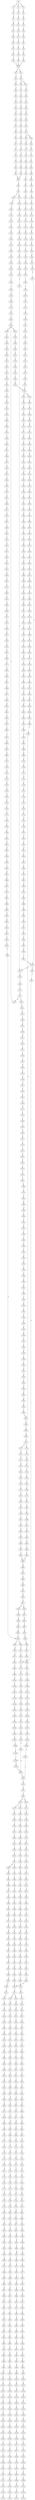 strict digraph  {
	S0 -> S1 [ label = A ];
	S0 -> S2 [ label = T ];
	S0 -> S3 [ label = C ];
	S1 -> S4 [ label = G ];
	S2 -> S5 [ label = G ];
	S3 -> S6 [ label = G ];
	S4 -> S7 [ label = A ];
	S5 -> S8 [ label = A ];
	S6 -> S9 [ label = A ];
	S7 -> S10 [ label = A ];
	S8 -> S11 [ label = A ];
	S9 -> S12 [ label = A ];
	S10 -> S13 [ label = C ];
	S11 -> S14 [ label = C ];
	S12 -> S15 [ label = C ];
	S13 -> S16 [ label = T ];
	S14 -> S17 [ label = T ];
	S15 -> S18 [ label = T ];
	S16 -> S19 [ label = T ];
	S17 -> S20 [ label = T ];
	S18 -> S21 [ label = T ];
	S19 -> S22 [ label = C ];
	S20 -> S23 [ label = C ];
	S21 -> S24 [ label = C ];
	S22 -> S25 [ label = A ];
	S23 -> S26 [ label = A ];
	S24 -> S27 [ label = A ];
	S25 -> S28 [ label = A ];
	S26 -> S29 [ label = A ];
	S27 -> S30 [ label = A ];
	S28 -> S31 [ label = C ];
	S29 -> S31 [ label = C ];
	S30 -> S31 [ label = C ];
	S31 -> S32 [ label = C ];
	S31 -> S33 [ label = T ];
	S32 -> S34 [ label = G ];
	S33 -> S35 [ label = G ];
	S34 -> S36 [ label = G ];
	S35 -> S37 [ label = G ];
	S35 -> S38 [ label = C ];
	S36 -> S39 [ label = C ];
	S37 -> S40 [ label = C ];
	S38 -> S41 [ label = C ];
	S39 -> S42 [ label = C ];
	S40 -> S43 [ label = C ];
	S41 -> S44 [ label = C ];
	S42 -> S45 [ label = C ];
	S43 -> S46 [ label = C ];
	S44 -> S47 [ label = T ];
	S45 -> S48 [ label = A ];
	S46 -> S49 [ label = A ];
	S47 -> S50 [ label = A ];
	S48 -> S51 [ label = G ];
	S49 -> S52 [ label = G ];
	S50 -> S53 [ label = G ];
	S51 -> S54 [ label = T ];
	S52 -> S55 [ label = G ];
	S53 -> S56 [ label = G ];
	S54 -> S57 [ label = T ];
	S55 -> S58 [ label = T ];
	S56 -> S59 [ label = T ];
	S57 -> S60 [ label = G ];
	S58 -> S61 [ label = G ];
	S59 -> S62 [ label = G ];
	S60 -> S63 [ label = T ];
	S61 -> S64 [ label = C ];
	S61 -> S65 [ label = G ];
	S62 -> S66 [ label = T ];
	S63 -> S67 [ label = G ];
	S64 -> S68 [ label = G ];
	S65 -> S69 [ label = G ];
	S66 -> S70 [ label = G ];
	S67 -> S71 [ label = C ];
	S68 -> S72 [ label = C ];
	S69 -> S73 [ label = C ];
	S70 -> S74 [ label = C ];
	S71 -> S75 [ label = G ];
	S72 -> S76 [ label = G ];
	S73 -> S77 [ label = T ];
	S74 -> S78 [ label = G ];
	S75 -> S79 [ label = T ];
	S76 -> S80 [ label = T ];
	S77 -> S81 [ label = T ];
	S78 -> S82 [ label = T ];
	S79 -> S83 [ label = C ];
	S80 -> S84 [ label = C ];
	S81 -> S85 [ label = C ];
	S82 -> S86 [ label = C ];
	S83 -> S87 [ label = G ];
	S84 -> S88 [ label = G ];
	S85 -> S89 [ label = G ];
	S86 -> S90 [ label = G ];
	S87 -> S91 [ label = A ];
	S88 -> S92 [ label = T ];
	S89 -> S93 [ label = A ];
	S90 -> S91 [ label = A ];
	S91 -> S94 [ label = A ];
	S92 -> S95 [ label = G ];
	S93 -> S96 [ label = A ];
	S94 -> S97 [ label = C ];
	S95 -> S98 [ label = C ];
	S96 -> S99 [ label = C ];
	S97 -> S100 [ label = C ];
	S97 -> S101 [ label = A ];
	S98 -> S102 [ label = A ];
	S99 -> S103 [ label = A ];
	S100 -> S104 [ label = T ];
	S101 -> S105 [ label = C ];
	S102 -> S106 [ label = T ];
	S103 -> S107 [ label = C ];
	S104 -> S108 [ label = T ];
	S105 -> S109 [ label = C ];
	S106 -> S110 [ label = C ];
	S107 -> S111 [ label = G ];
	S108 -> S112 [ label = C ];
	S109 -> S113 [ label = C ];
	S110 -> S114 [ label = C ];
	S111 -> S115 [ label = C ];
	S112 -> S116 [ label = G ];
	S113 -> S117 [ label = G ];
	S114 -> S118 [ label = G ];
	S115 -> S119 [ label = G ];
	S116 -> S120 [ label = T ];
	S117 -> S121 [ label = T ];
	S118 -> S122 [ label = C ];
	S119 -> S123 [ label = C ];
	S120 -> S124 [ label = A ];
	S121 -> S125 [ label = A ];
	S122 -> S126 [ label = A ];
	S123 -> S127 [ label = A ];
	S124 -> S128 [ label = C ];
	S125 -> S129 [ label = C ];
	S126 -> S130 [ label = C ];
	S127 -> S131 [ label = C ];
	S128 -> S132 [ label = T ];
	S129 -> S133 [ label = G ];
	S130 -> S134 [ label = G ];
	S131 -> S135 [ label = G ];
	S132 -> S136 [ label = T ];
	S133 -> S137 [ label = T ];
	S134 -> S138 [ label = T ];
	S135 -> S139 [ label = T ];
	S136 -> S140 [ label = C ];
	S137 -> S141 [ label = C ];
	S138 -> S142 [ label = C ];
	S139 -> S143 [ label = C ];
	S140 -> S144 [ label = A ];
	S141 -> S145 [ label = C ];
	S142 -> S146 [ label = G ];
	S143 -> S147 [ label = C ];
	S144 -> S148 [ label = A ];
	S145 -> S149 [ label = A ];
	S146 -> S150 [ label = A ];
	S147 -> S151 [ label = A ];
	S148 -> S152 [ label = G ];
	S149 -> S153 [ label = G ];
	S150 -> S154 [ label = G ];
	S151 -> S155 [ label = G ];
	S152 -> S156 [ label = C ];
	S153 -> S157 [ label = C ];
	S154 -> S158 [ label = C ];
	S155 -> S159 [ label = C ];
	S156 -> S160 [ label = G ];
	S157 -> S161 [ label = G ];
	S158 -> S162 [ label = G ];
	S159 -> S163 [ label = T ];
	S159 -> S161 [ label = G ];
	S160 -> S164 [ label = A ];
	S161 -> S165 [ label = A ];
	S162 -> S166 [ label = A ];
	S163 -> S167 [ label = T ];
	S164 -> S168 [ label = G ];
	S165 -> S169 [ label = G ];
	S166 -> S170 [ label = G ];
	S167 -> S171 [ label = C ];
	S168 -> S172 [ label = T ];
	S169 -> S173 [ label = T ];
	S170 -> S174 [ label = T ];
	S171 -> S175 [ label = A ];
	S172 -> S176 [ label = C ];
	S173 -> S177 [ label = C ];
	S174 -> S178 [ label = C ];
	S175 -> S179 [ label = C ];
	S176 -> S180 [ label = C ];
	S177 -> S181 [ label = C ];
	S177 -> S182 [ label = T ];
	S178 -> S183 [ label = G ];
	S179 -> S184 [ label = G ];
	S180 -> S185 [ label = C ];
	S181 -> S185 [ label = C ];
	S182 -> S186 [ label = C ];
	S183 -> S187 [ label = A ];
	S184 -> S188 [ label = C ];
	S185 -> S189 [ label = T ];
	S185 -> S190 [ label = G ];
	S186 -> S191 [ label = G ];
	S187 -> S192 [ label = A ];
	S188 -> S193 [ label = C ];
	S189 -> S194 [ label = C ];
	S190 -> S195 [ label = C ];
	S191 -> S196 [ label = T ];
	S192 -> S197 [ label = C ];
	S193 -> S198 [ label = C ];
	S194 -> S199 [ label = C ];
	S195 -> S200 [ label = C ];
	S196 -> S201 [ label = C ];
	S197 -> S202 [ label = C ];
	S198 -> S203 [ label = T ];
	S199 -> S204 [ label = G ];
	S200 -> S205 [ label = T ];
	S201 -> S206 [ label = T ];
	S202 -> S207 [ label = T ];
	S203 -> S208 [ label = T ];
	S204 -> S209 [ label = G ];
	S205 -> S210 [ label = G ];
	S206 -> S211 [ label = G ];
	S207 -> S212 [ label = G ];
	S208 -> S213 [ label = C ];
	S209 -> S214 [ label = T ];
	S210 -> S215 [ label = T ];
	S211 -> S216 [ label = T ];
	S212 -> S217 [ label = T ];
	S213 -> S218 [ label = A ];
	S214 -> S219 [ label = C ];
	S215 -> S220 [ label = C ];
	S216 -> S221 [ label = T ];
	S217 -> S222 [ label = C ];
	S218 -> S223 [ label = T ];
	S219 -> S224 [ label = T ];
	S220 -> S225 [ label = G ];
	S221 -> S226 [ label = C ];
	S222 -> S227 [ label = G ];
	S223 -> S228 [ label = C ];
	S224 -> S229 [ label = G ];
	S225 -> S230 [ label = C ];
	S226 -> S231 [ label = C ];
	S227 -> S232 [ label = C ];
	S228 -> S233 [ label = C ];
	S229 -> S234 [ label = G ];
	S230 -> S235 [ label = G ];
	S231 -> S236 [ label = G ];
	S232 -> S237 [ label = G ];
	S233 -> S238 [ label = A ];
	S234 -> S239 [ label = A ];
	S235 -> S240 [ label = C ];
	S236 -> S241 [ label = T ];
	S237 -> S240 [ label = C ];
	S238 -> S242 [ label = G ];
	S239 -> S243 [ label = G ];
	S240 -> S244 [ label = G ];
	S240 -> S245 [ label = A ];
	S241 -> S246 [ label = G ];
	S242 -> S247 [ label = A ];
	S243 -> S248 [ label = G ];
	S244 -> S249 [ label = A ];
	S245 -> S250 [ label = A ];
	S246 -> S251 [ label = G ];
	S247 -> S252 [ label = A ];
	S248 -> S253 [ label = G ];
	S249 -> S254 [ label = G ];
	S250 -> S255 [ label = C ];
	S251 -> S256 [ label = C ];
	S252 -> S257 [ label = C ];
	S253 -> S258 [ label = T ];
	S254 -> S259 [ label = C ];
	S255 -> S260 [ label = C ];
	S256 -> S261 [ label = C ];
	S257 -> S262 [ label = C ];
	S258 -> S263 [ label = G ];
	S259 -> S264 [ label = A ];
	S260 -> S265 [ label = C ];
	S261 -> S266 [ label = C ];
	S262 -> S267 [ label = A ];
	S262 -> S268 [ label = G ];
	S263 -> S269 [ label = T ];
	S264 -> S270 [ label = G ];
	S265 -> S271 [ label = G ];
	S266 -> S272 [ label = G ];
	S267 -> S273 [ label = G ];
	S267 -> S274 [ label = C ];
	S268 -> S275 [ label = G ];
	S269 -> S276 [ label = T ];
	S270 -> S277 [ label = T ];
	S271 -> S278 [ label = T ];
	S272 -> S279 [ label = T ];
	S273 -> S280 [ label = A ];
	S274 -> S281 [ label = C ];
	S275 -> S282 [ label = A ];
	S276 -> S283 [ label = C ];
	S277 -> S284 [ label = G ];
	S278 -> S285 [ label = A ];
	S279 -> S286 [ label = C ];
	S280 -> S287 [ label = C ];
	S281 -> S288 [ label = A ];
	S282 -> S289 [ label = C ];
	S283 -> S290 [ label = C ];
	S284 -> S291 [ label = C ];
	S285 -> S292 [ label = C ];
	S286 -> S293 [ label = C ];
	S287 -> S294 [ label = T ];
	S288 -> S295 [ label = C ];
	S289 -> S296 [ label = G ];
	S290 -> S297 [ label = A ];
	S291 -> S298 [ label = A ];
	S292 -> S299 [ label = A ];
	S293 -> S300 [ label = A ];
	S294 -> S301 [ label = C ];
	S295 -> S302 [ label = C ];
	S296 -> S303 [ label = C ];
	S297 -> S304 [ label = G ];
	S298 -> S305 [ label = A ];
	S299 -> S306 [ label = G ];
	S300 -> S307 [ label = G ];
	S301 -> S308 [ label = C ];
	S302 -> S309 [ label = C ];
	S303 -> S310 [ label = C ];
	S304 -> S311 [ label = C ];
	S305 -> S312 [ label = C ];
	S306 -> S313 [ label = C ];
	S307 -> S314 [ label = T ];
	S308 -> S315 [ label = C ];
	S309 -> S316 [ label = C ];
	S310 -> S317 [ label = C ];
	S311 -> S318 [ label = A ];
	S312 -> S319 [ label = A ];
	S313 -> S320 [ label = A ];
	S314 -> S321 [ label = A ];
	S315 -> S322 [ label = A ];
	S316 -> S323 [ label = T ];
	S317 -> S324 [ label = A ];
	S318 -> S325 [ label = G ];
	S319 -> S326 [ label = G ];
	S320 -> S327 [ label = G ];
	S321 -> S328 [ label = G ];
	S322 -> S329 [ label = T ];
	S323 -> S330 [ label = T ];
	S324 -> S331 [ label = T ];
	S325 -> S332 [ label = A ];
	S326 -> S333 [ label = C ];
	S327 -> S334 [ label = G ];
	S328 -> S335 [ label = C ];
	S329 -> S336 [ label = C ];
	S330 -> S337 [ label = C ];
	S331 -> S338 [ label = C ];
	S332 -> S339 [ label = T ];
	S333 -> S340 [ label = T ];
	S334 -> S341 [ label = T ];
	S335 -> S342 [ label = T ];
	S336 -> S343 [ label = T ];
	S337 -> S344 [ label = C ];
	S337 -> S345 [ label = G ];
	S338 -> S346 [ label = G ];
	S339 -> S347 [ label = A ];
	S340 -> S348 [ label = A ];
	S341 -> S349 [ label = G ];
	S342 -> S350 [ label = C ];
	S343 -> S351 [ label = G ];
	S344 -> S352 [ label = T ];
	S345 -> S353 [ label = A ];
	S346 -> S354 [ label = T ];
	S347 -> S355 [ label = A ];
	S348 -> S356 [ label = C ];
	S349 -> S357 [ label = C ];
	S350 -> S358 [ label = C ];
	S351 -> S359 [ label = C ];
	S352 -> S360 [ label = G ];
	S353 -> S361 [ label = T ];
	S354 -> S362 [ label = C ];
	S355 -> S363 [ label = A ];
	S356 -> S364 [ label = G ];
	S357 -> S365 [ label = A ];
	S358 -> S366 [ label = A ];
	S359 -> S367 [ label = C ];
	S360 -> S368 [ label = T ];
	S361 -> S369 [ label = C ];
	S362 -> S370 [ label = C ];
	S363 -> S371 [ label = A ];
	S364 -> S372 [ label = A ];
	S365 -> S373 [ label = C ];
	S366 -> S374 [ label = C ];
	S367 -> S375 [ label = A ];
	S368 -> S376 [ label = C ];
	S369 -> S377 [ label = G ];
	S370 -> S378 [ label = T ];
	S371 -> S379 [ label = A ];
	S372 -> S380 [ label = G ];
	S373 -> S381 [ label = G ];
	S374 -> S382 [ label = C ];
	S375 -> S383 [ label = G ];
	S376 -> S384 [ label = C ];
	S377 -> S385 [ label = T ];
	S378 -> S386 [ label = C ];
	S379 -> S387 [ label = C ];
	S380 -> S388 [ label = A ];
	S381 -> S389 [ label = C ];
	S382 -> S390 [ label = G ];
	S383 -> S391 [ label = T ];
	S384 -> S392 [ label = T ];
	S385 -> S393 [ label = T ];
	S386 -> S394 [ label = T ];
	S387 -> S395 [ label = T ];
	S388 -> S396 [ label = A ];
	S389 -> S397 [ label = G ];
	S390 -> S398 [ label = G ];
	S391 -> S399 [ label = C ];
	S392 -> S400 [ label = T ];
	S393 -> S401 [ label = T ];
	S394 -> S402 [ label = T ];
	S395 -> S403 [ label = T ];
	S396 -> S404 [ label = C ];
	S397 -> S405 [ label = G ];
	S398 -> S406 [ label = A ];
	S399 -> S407 [ label = G ];
	S400 -> S408 [ label = G ];
	S401 -> S409 [ label = G ];
	S402 -> S410 [ label = C ];
	S403 -> S411 [ label = T ];
	S404 -> S412 [ label = T ];
	S405 -> S413 [ label = T ];
	S406 -> S414 [ label = C ];
	S407 -> S415 [ label = T ];
	S408 -> S416 [ label = T ];
	S409 -> S417 [ label = T ];
	S410 -> S418 [ label = T ];
	S411 -> S419 [ label = G ];
	S412 -> S420 [ label = G ];
	S413 -> S421 [ label = G ];
	S414 -> S422 [ label = G ];
	S415 -> S423 [ label = A ];
	S416 -> S424 [ label = A ];
	S417 -> S425 [ label = A ];
	S418 -> S426 [ label = C ];
	S419 -> S427 [ label = C ];
	S420 -> S428 [ label = G ];
	S421 -> S429 [ label = C ];
	S422 -> S430 [ label = T ];
	S423 -> S431 [ label = A ];
	S424 -> S432 [ label = G ];
	S425 -> S433 [ label = G ];
	S426 -> S434 [ label = G ];
	S427 -> S435 [ label = C ];
	S428 -> S436 [ label = C ];
	S429 -> S437 [ label = C ];
	S430 -> S438 [ label = C ];
	S431 -> S439 [ label = G ];
	S432 -> S440 [ label = G ];
	S433 -> S441 [ label = G ];
	S434 -> S442 [ label = G ];
	S435 -> S443 [ label = G ];
	S436 -> S444 [ label = G ];
	S437 -> S445 [ label = G ];
	S438 -> S446 [ label = G ];
	S439 -> S447 [ label = A ];
	S440 -> S448 [ label = A ];
	S441 -> S449 [ label = A ];
	S442 -> S450 [ label = A ];
	S443 -> S451 [ label = T ];
	S444 -> S452 [ label = C ];
	S445 -> S453 [ label = C ];
	S446 -> S454 [ label = T ];
	S447 -> S455 [ label = C ];
	S448 -> S456 [ label = G ];
	S449 -> S457 [ label = A ];
	S450 -> S458 [ label = G ];
	S451 -> S459 [ label = A ];
	S452 -> S460 [ label = A ];
	S453 -> S461 [ label = A ];
	S454 -> S462 [ label = G ];
	S455 -> S463 [ label = G ];
	S456 -> S464 [ label = A ];
	S457 -> S465 [ label = A ];
	S458 -> S466 [ label = A ];
	S459 -> S467 [ label = G ];
	S460 -> S468 [ label = G ];
	S461 -> S469 [ label = A ];
	S462 -> S470 [ label = A ];
	S463 -> S471 [ label = G ];
	S464 -> S472 [ label = G ];
	S465 -> S473 [ label = G ];
	S466 -> S474 [ label = G ];
	S467 -> S475 [ label = C ];
	S468 -> S476 [ label = C ];
	S469 -> S477 [ label = C ];
	S470 -> S478 [ label = C ];
	S471 -> S479 [ label = C ];
	S472 -> S480 [ label = G ];
	S473 -> S481 [ label = G ];
	S474 -> S482 [ label = G ];
	S475 -> S483 [ label = C ];
	S476 -> S484 [ label = G ];
	S477 -> S485 [ label = C ];
	S478 -> S486 [ label = C ];
	S479 -> S487 [ label = T ];
	S480 -> S488 [ label = T ];
	S481 -> S489 [ label = T ];
	S482 -> S490 [ label = T ];
	S483 -> S491 [ label = G ];
	S484 -> S492 [ label = G ];
	S485 -> S493 [ label = A ];
	S486 -> S494 [ label = G ];
	S487 -> S495 [ label = C ];
	S488 -> S496 [ label = C ];
	S489 -> S497 [ label = C ];
	S490 -> S498 [ label = C ];
	S491 -> S499 [ label = G ];
	S492 -> S500 [ label = G ];
	S493 -> S501 [ label = G ];
	S494 -> S502 [ label = G ];
	S495 -> S503 [ label = T ];
	S496 -> S504 [ label = C ];
	S497 -> S505 [ label = C ];
	S498 -> S504 [ label = C ];
	S499 -> S506 [ label = T ];
	S500 -> S507 [ label = T ];
	S501 -> S508 [ label = T ];
	S502 -> S509 [ label = T ];
	S503 -> S510 [ label = C ];
	S504 -> S511 [ label = C ];
	S505 -> S512 [ label = C ];
	S506 -> S513 [ label = G ];
	S507 -> S514 [ label = G ];
	S508 -> S515 [ label = C ];
	S509 -> S516 [ label = C ];
	S510 -> S517 [ label = G ];
	S511 -> S518 [ label = A ];
	S511 -> S519 [ label = G ];
	S512 -> S520 [ label = G ];
	S513 -> S521 [ label = A ];
	S514 -> S522 [ label = C ];
	S515 -> S523 [ label = G ];
	S516 -> S524 [ label = G ];
	S517 -> S525 [ label = A ];
	S518 -> S526 [ label = G ];
	S519 -> S527 [ label = G ];
	S520 -> S528 [ label = A ];
	S521 -> S529 [ label = C ];
	S522 -> S530 [ label = C ];
	S523 -> S531 [ label = C ];
	S524 -> S532 [ label = C ];
	S525 -> S533 [ label = A ];
	S526 -> S534 [ label = A ];
	S527 -> S535 [ label = A ];
	S528 -> S536 [ label = A ];
	S529 -> S537 [ label = G ];
	S530 -> S538 [ label = G ];
	S531 -> S539 [ label = G ];
	S532 -> S540 [ label = G ];
	S533 -> S541 [ label = G ];
	S534 -> S542 [ label = G ];
	S535 -> S543 [ label = G ];
	S536 -> S544 [ label = G ];
	S537 -> S545 [ label = T ];
	S538 -> S546 [ label = C ];
	S539 -> S547 [ label = C ];
	S540 -> S548 [ label = T ];
	S541 -> S549 [ label = T ];
	S542 -> S550 [ label = C ];
	S543 -> S551 [ label = G ];
	S544 -> S552 [ label = T ];
	S545 -> S553 [ label = G ];
	S546 -> S554 [ label = C ];
	S547 -> S555 [ label = A ];
	S548 -> S556 [ label = A ];
	S549 -> S557 [ label = C ];
	S550 -> S558 [ label = C ];
	S551 -> S559 [ label = C ];
	S552 -> S560 [ label = C ];
	S553 -> S561 [ label = G ];
	S554 -> S562 [ label = G ];
	S555 -> S563 [ label = G ];
	S556 -> S564 [ label = G ];
	S557 -> S565 [ label = G ];
	S558 -> S566 [ label = A ];
	S559 -> S567 [ label = G ];
	S560 -> S568 [ label = G ];
	S561 -> S569 [ label = G ];
	S562 -> S570 [ label = G ];
	S563 -> S571 [ label = C ];
	S564 -> S572 [ label = C ];
	S565 -> S573 [ label = C ];
	S566 -> S574 [ label = C ];
	S567 -> S575 [ label = T ];
	S568 -> S576 [ label = A ];
	S569 -> S577 [ label = T ];
	S570 -> S578 [ label = T ];
	S571 -> S579 [ label = C ];
	S572 -> S580 [ label = C ];
	S573 -> S581 [ label = G ];
	S574 -> S582 [ label = G ];
	S575 -> S583 [ label = G ];
	S576 -> S584 [ label = G ];
	S577 -> S585 [ label = A ];
	S578 -> S586 [ label = G ];
	S579 -> S587 [ label = G ];
	S580 -> S588 [ label = G ];
	S581 -> S589 [ label = G ];
	S582 -> S590 [ label = G ];
	S583 -> S591 [ label = G ];
	S584 -> S592 [ label = G ];
	S585 -> S593 [ label = C ];
	S586 -> S594 [ label = G ];
	S587 -> S595 [ label = G ];
	S588 -> S596 [ label = C ];
	S589 -> S597 [ label = C ];
	S590 -> S598 [ label = T ];
	S591 -> S599 [ label = T ];
	S592 -> S600 [ label = T ];
	S593 -> S601 [ label = T ];
	S594 -> S602 [ label = T ];
	S595 -> S603 [ label = T ];
	S596 -> S604 [ label = T ];
	S597 -> S605 [ label = T ];
	S598 -> S606 [ label = T ];
	S599 -> S607 [ label = A ];
	S600 -> S608 [ label = A ];
	S601 -> S609 [ label = A ];
	S602 -> S610 [ label = G ];
	S603 -> S611 [ label = G ];
	S604 -> S612 [ label = G ];
	S605 -> S613 [ label = A ];
	S606 -> S614 [ label = A ];
	S607 -> S615 [ label = T ];
	S608 -> S616 [ label = T ];
	S609 -> S617 [ label = T ];
	S610 -> S618 [ label = G ];
	S611 -> S619 [ label = G ];
	S612 -> S620 [ label = G ];
	S613 -> S621 [ label = T ];
	S614 -> S622 [ label = C ];
	S615 -> S623 [ label = G ];
	S616 -> S624 [ label = A ];
	S617 -> S625 [ label = T ];
	S618 -> S626 [ label = A ];
	S619 -> S627 [ label = A ];
	S620 -> S628 [ label = A ];
	S621 -> S629 [ label = A ];
	S622 -> S630 [ label = T ];
	S623 -> S631 [ label = A ];
	S624 -> S632 [ label = A ];
	S625 -> S633 [ label = G ];
	S626 -> S634 [ label = A ];
	S627 -> S635 [ label = A ];
	S628 -> S636 [ label = A ];
	S629 -> S637 [ label = G ];
	S630 -> S638 [ label = G ];
	S631 -> S639 [ label = G ];
	S632 -> S640 [ label = G ];
	S633 -> S641 [ label = G ];
	S634 -> S642 [ label = C ];
	S635 -> S643 [ label = G ];
	S636 -> S644 [ label = G ];
	S637 -> S645 [ label = T ];
	S638 -> S646 [ label = C ];
	S639 -> S647 [ label = C ];
	S640 -> S648 [ label = T ];
	S641 -> S649 [ label = A ];
	S642 -> S650 [ label = C ];
	S643 -> S651 [ label = A ];
	S644 -> S652 [ label = A ];
	S645 -> S653 [ label = A ];
	S646 -> S654 [ label = A ];
	S647 -> S655 [ label = G ];
	S648 -> S656 [ label = C ];
	S649 -> S657 [ label = A ];
	S650 -> S658 [ label = T ];
	S651 -> S659 [ label = A ];
	S652 -> S660 [ label = A ];
	S653 -> S661 [ label = G ];
	S654 -> S662 [ label = G ];
	S655 -> S663 [ label = G ];
	S656 -> S664 [ label = G ];
	S657 -> S665 [ label = C ];
	S658 -> S666 [ label = C ];
	S659 -> S667 [ label = C ];
	S660 -> S668 [ label = C ];
	S661 -> S669 [ label = C ];
	S662 -> S670 [ label = A ];
	S663 -> S671 [ label = T ];
	S664 -> S672 [ label = T ];
	S665 -> S673 [ label = G ];
	S666 -> S674 [ label = G ];
	S667 -> S675 [ label = G ];
	S668 -> S675 [ label = G ];
	S669 -> S676 [ label = C ];
	S670 -> S677 [ label = C ];
	S671 -> S678 [ label = C ];
	S672 -> S679 [ label = G ];
	S673 -> S680 [ label = G ];
	S674 -> S681 [ label = G ];
	S675 -> S682 [ label = G ];
	S676 -> S683 [ label = G ];
	S677 -> S684 [ label = G ];
	S678 -> S685 [ label = G ];
	S679 -> S686 [ label = G ];
	S680 -> S687 [ label = T ];
	S681 -> S688 [ label = C ];
	S682 -> S689 [ label = C ];
	S683 -> S690 [ label = A ];
	S684 -> S691 [ label = G ];
	S685 -> S692 [ label = C ];
	S686 -> S693 [ label = T ];
	S687 -> S694 [ label = A ];
	S688 -> S695 [ label = A ];
	S689 -> S696 [ label = A ];
	S690 -> S697 [ label = A ];
	S691 -> S698 [ label = A ];
	S692 -> S699 [ label = A ];
	S693 -> S700 [ label = A ];
	S694 -> S701 [ label = C ];
	S695 -> S702 [ label = C ];
	S696 -> S703 [ label = C ];
	S697 -> S704 [ label = A ];
	S698 -> S705 [ label = C ];
	S699 -> S706 [ label = C ];
	S700 -> S707 [ label = C ];
	S701 -> S708 [ label = G ];
	S702 -> S709 [ label = G ];
	S703 -> S710 [ label = C ];
	S703 -> S711 [ label = T ];
	S704 -> S712 [ label = C ];
	S705 -> S713 [ label = A ];
	S706 -> S714 [ label = G ];
	S707 -> S715 [ label = C ];
	S708 -> S716 [ label = A ];
	S709 -> S717 [ label = C ];
	S710 -> S718 [ label = G ];
	S711 -> S719 [ label = G ];
	S712 -> S720 [ label = C ];
	S713 -> S721 [ label = C ];
	S714 -> S722 [ label = C ];
	S715 -> S723 [ label = G ];
	S716 -> S724 [ label = A ];
	S717 -> S725 [ label = G ];
	S718 -> S726 [ label = G ];
	S719 -> S727 [ label = G ];
	S720 -> S728 [ label = C ];
	S721 -> S729 [ label = A ];
	S722 -> S730 [ label = G ];
	S723 -> S731 [ label = G ];
	S724 -> S732 [ label = G ];
	S725 -> S733 [ label = C ];
	S726 -> S734 [ label = G ];
	S727 -> S735 [ label = G ];
	S728 -> S736 [ label = C ];
	S729 -> S737 [ label = C ];
	S730 -> S738 [ label = C ];
	S731 -> S739 [ label = T ];
	S732 -> S740 [ label = A ];
	S733 -> S741 [ label = G ];
	S734 -> S742 [ label = A ];
	S735 -> S743 [ label = A ];
	S736 -> S744 [ label = G ];
	S737 -> S745 [ label = C ];
	S738 -> S746 [ label = G ];
	S739 -> S747 [ label = G ];
	S740 -> S748 [ label = A ];
	S741 -> S749 [ label = C ];
	S742 -> S750 [ label = A ];
	S743 -> S751 [ label = A ];
	S744 -> S752 [ label = A ];
	S745 -> S753 [ label = T ];
	S746 -> S754 [ label = G ];
	S747 -> S755 [ label = G ];
	S748 -> S756 [ label = G ];
	S749 -> S757 [ label = G ];
	S750 -> S758 [ label = T ];
	S751 -> S759 [ label = C ];
	S752 -> S760 [ label = C ];
	S753 -> S761 [ label = C ];
	S754 -> S762 [ label = C ];
	S755 -> S763 [ label = T ];
	S756 -> S764 [ label = T ];
	S757 -> S765 [ label = T ];
	S758 -> S766 [ label = T ];
	S759 -> S767 [ label = T ];
	S760 -> S768 [ label = T ];
	S761 -> S769 [ label = T ];
	S762 -> S770 [ label = T ];
	S763 -> S771 [ label = T ];
	S764 -> S772 [ label = G ];
	S765 -> S773 [ label = C ];
	S766 -> S774 [ label = G ];
	S767 -> S775 [ label = G ];
	S768 -> S776 [ label = A ];
	S769 -> S777 [ label = A ];
	S770 -> S778 [ label = G ];
	S771 -> S779 [ label = A ];
	S772 -> S780 [ label = T ];
	S773 -> S781 [ label = G ];
	S774 -> S782 [ label = A ];
	S775 -> S783 [ label = G ];
	S776 -> S784 [ label = G ];
	S777 -> S785 [ label = G ];
	S778 -> S786 [ label = G ];
	S779 -> S787 [ label = G ];
	S780 -> S788 [ label = C ];
	S781 -> S789 [ label = A ];
	S782 -> S790 [ label = A ];
	S783 -> S791 [ label = A ];
	S784 -> S792 [ label = A ];
	S785 -> S793 [ label = A ];
	S786 -> S794 [ label = A ];
	S787 -> S795 [ label = A ];
	S788 -> S796 [ label = C ];
	S789 -> S797 [ label = C ];
	S790 -> S798 [ label = C ];
	S791 -> S799 [ label = C ];
	S792 -> S800 [ label = A ];
	S793 -> S801 [ label = A ];
	S794 -> S802 [ label = A ];
	S795 -> S803 [ label = A ];
	S796 -> S804 [ label = T ];
	S797 -> S805 [ label = G ];
	S798 -> S806 [ label = C ];
	S799 -> S807 [ label = C ];
	S800 -> S808 [ label = T ];
	S801 -> S809 [ label = C ];
	S802 -> S810 [ label = T ];
	S803 -> S811 [ label = G ];
	S804 -> S812 [ label = G ];
	S805 -> S813 [ label = C ];
	S806 -> S814 [ label = C ];
	S807 -> S815 [ label = C ];
	S808 -> S816 [ label = C ];
	S809 -> S817 [ label = G ];
	S810 -> S818 [ label = G ];
	S811 -> S819 [ label = G ];
	S812 -> S820 [ label = G ];
	S813 -> S821 [ label = G ];
	S814 -> S822 [ label = G ];
	S815 -> S823 [ label = G ];
	S816 -> S824 [ label = G ];
	S817 -> S825 [ label = A ];
	S818 -> S826 [ label = G ];
	S819 -> S827 [ label = G ];
	S820 -> S828 [ label = C ];
	S821 -> S829 [ label = C ];
	S822 -> S830 [ label = T ];
	S823 -> S831 [ label = T ];
	S824 -> S832 [ label = G ];
	S825 -> S833 [ label = G ];
	S826 -> S834 [ label = G ];
	S827 -> S835 [ label = G ];
	S828 -> S836 [ label = C ];
	S829 -> S837 [ label = C ];
	S830 -> S838 [ label = C ];
	S831 -> S839 [ label = C ];
	S832 -> S840 [ label = G ];
	S833 -> S841 [ label = G ];
	S834 -> S842 [ label = G ];
	S835 -> S843 [ label = G ];
	S836 -> S844 [ label = T ];
	S837 -> S845 [ label = T ];
	S838 -> S846 [ label = T ];
	S839 -> S847 [ label = T ];
	S840 -> S848 [ label = T ];
	S841 -> S849 [ label = T ];
	S842 -> S850 [ label = T ];
	S843 -> S851 [ label = T ];
	S844 -> S852 [ label = G ];
	S845 -> S853 [ label = C ];
	S846 -> S854 [ label = C ];
	S847 -> S855 [ label = C ];
	S848 -> S856 [ label = A ];
	S849 -> S857 [ label = G ];
	S850 -> S858 [ label = C ];
	S851 -> S859 [ label = C ];
	S852 -> S860 [ label = G ];
	S853 -> S861 [ label = G ];
	S854 -> S862 [ label = G ];
	S855 -> S862 [ label = G ];
	S856 -> S863 [ label = T ];
	S857 -> S864 [ label = T ];
	S858 -> S865 [ label = C ];
	S859 -> S866 [ label = C ];
	S860 -> S867 [ label = G ];
	S861 -> S868 [ label = G ];
	S862 -> S869 [ label = G ];
	S863 -> S870 [ label = C ];
	S864 -> S871 [ label = C ];
	S865 -> S872 [ label = G ];
	S866 -> S873 [ label = G ];
	S867 -> S874 [ label = T ];
	S868 -> S875 [ label = G ];
	S869 -> S876 [ label = C ];
	S870 -> S877 [ label = C ];
	S871 -> S878 [ label = C ];
	S872 -> S879 [ label = C ];
	S873 -> S880 [ label = T ];
	S874 -> S881 [ label = C ];
	S875 -> S882 [ label = C ];
	S876 -> S883 [ label = A ];
	S877 -> S884 [ label = C ];
	S878 -> S885 [ label = C ];
	S879 -> S886 [ label = C ];
	S880 -> S887 [ label = C ];
	S881 -> S888 [ label = C ];
	S882 -> S889 [ label = T ];
	S883 -> S890 [ label = C ];
	S884 -> S891 [ label = G ];
	S885 -> S892 [ label = T ];
	S886 -> S893 [ label = G ];
	S887 -> S894 [ label = G ];
	S888 -> S895 [ label = C ];
	S889 -> S896 [ label = C ];
	S890 -> S897 [ label = C ];
	S891 -> S898 [ label = A ];
	S892 -> S899 [ label = G ];
	S893 -> S900 [ label = G ];
	S894 -> S901 [ label = G ];
	S895 -> S902 [ label = G ];
	S896 -> S903 [ label = A ];
	S897 -> S904 [ label = G ];
	S898 -> S905 [ label = A ];
	S899 -> S906 [ label = T ];
	S900 -> S907 [ label = A ];
	S901 -> S908 [ label = A ];
	S902 -> S909 [ label = A ];
	S903 -> S910 [ label = C ];
	S904 -> S911 [ label = A ];
	S905 -> S912 [ label = A ];
	S906 -> S913 [ label = C ];
	S907 -> S914 [ label = A ];
	S908 -> S915 [ label = A ];
	S909 -> S916 [ label = G ];
	S910 -> S917 [ label = G ];
	S911 -> S918 [ label = G ];
	S911 -> S919 [ label = A ];
	S912 -> S920 [ label = G ];
	S913 -> S921 [ label = C ];
	S914 -> S922 [ label = C ];
	S915 -> S923 [ label = C ];
	S916 -> S924 [ label = T ];
	S917 -> S925 [ label = T ];
	S918 -> S926 [ label = T ];
	S919 -> S927 [ label = T ];
	S920 -> S928 [ label = T ];
	S921 -> S929 [ label = T ];
	S922 -> S930 [ label = T ];
	S923 -> S931 [ label = T ];
	S924 -> S932 [ label = C ];
	S925 -> S933 [ label = C ];
	S926 -> S934 [ label = C ];
	S927 -> S935 [ label = G ];
	S928 -> S936 [ label = G ];
	S929 -> S937 [ label = A ];
	S930 -> S938 [ label = G ];
	S931 -> S939 [ label = A ];
	S932 -> S940 [ label = C ];
	S933 -> S941 [ label = C ];
	S934 -> S942 [ label = C ];
	S935 -> S943 [ label = T ];
	S936 -> S944 [ label = T ];
	S937 -> S945 [ label = C ];
	S938 -> S946 [ label = C ];
	S939 -> S947 [ label = C ];
	S940 -> S948 [ label = A ];
	S941 -> S949 [ label = A ];
	S942 -> S950 [ label = A ];
	S943 -> S951 [ label = A ];
	S944 -> S952 [ label = C ];
	S945 -> S953 [ label = T ];
	S946 -> S954 [ label = A ];
	S947 -> S955 [ label = A ];
	S948 -> S956 [ label = G ];
	S949 -> S957 [ label = G ];
	S950 -> S956 [ label = G ];
	S951 -> S958 [ label = G ];
	S952 -> S959 [ label = G ];
	S953 -> S960 [ label = A ];
	S954 -> S961 [ label = A ];
	S955 -> S962 [ label = A ];
	S956 -> S963 [ label = T ];
	S956 -> S964 [ label = C ];
	S957 -> S159 [ label = C ];
	S958 -> S965 [ label = T ];
	S959 -> S966 [ label = T ];
	S960 -> S967 [ label = C ];
	S961 -> S968 [ label = C ];
	S962 -> S969 [ label = C ];
	S963 -> S970 [ label = A ];
	S964 -> S971 [ label = T ];
	S965 -> S972 [ label = T ];
	S966 -> S973 [ label = C ];
	S967 -> S974 [ label = C ];
	S968 -> S975 [ label = C ];
	S969 -> S976 [ label = G ];
	S970 -> S977 [ label = G ];
	S971 -> S978 [ label = T ];
	S972 -> S979 [ label = T ];
	S973 -> S980 [ label = G ];
	S974 -> S981 [ label = A ];
	S975 -> S982 [ label = A ];
	S976 -> S983 [ label = A ];
	S977 -> S984 [ label = G ];
	S978 -> S171 [ label = C ];
	S979 -> S985 [ label = C ];
	S980 -> S986 [ label = G ];
	S981 -> S987 [ label = G ];
	S982 -> S988 [ label = G ];
	S983 -> S989 [ label = A ];
	S984 -> S990 [ label = G ];
	S985 -> S991 [ label = A ];
	S986 -> S992 [ label = A ];
	S987 -> S993 [ label = G ];
	S988 -> S994 [ label = A ];
	S989 -> S995 [ label = A ];
	S990 -> S996 [ label = T ];
	S991 -> S997 [ label = C ];
	S992 -> S998 [ label = A ];
	S993 -> S999 [ label = A ];
	S994 -> S1000 [ label = A ];
	S995 -> S1001 [ label = A ];
	S996 -> S1002 [ label = C ];
	S997 -> S1003 [ label = T ];
	S998 -> S1004 [ label = C ];
	S999 -> S1005 [ label = G ];
	S1000 -> S1006 [ label = C ];
	S1001 -> S1007 [ label = C ];
	S1002 -> S1008 [ label = A ];
	S1003 -> S1009 [ label = C ];
	S1004 -> S1010 [ label = A ];
	S1005 -> S1011 [ label = A ];
	S1006 -> S1012 [ label = A ];
	S1007 -> S1013 [ label = A ];
	S1008 -> S1014 [ label = C ];
	S1009 -> S1015 [ label = C ];
	S1010 -> S1016 [ label = G ];
	S1011 -> S1017 [ label = G ];
	S1012 -> S1018 [ label = G ];
	S1013 -> S1019 [ label = G ];
	S1014 -> S1020 [ label = T ];
	S1015 -> S1021 [ label = T ];
	S1016 -> S1022 [ label = G ];
	S1017 -> S1023 [ label = T ];
	S1018 -> S1024 [ label = C ];
	S1019 -> S1025 [ label = A ];
	S1020 -> S1026 [ label = C ];
	S1021 -> S1027 [ label = T ];
	S1022 -> S1028 [ label = A ];
	S1023 -> S1029 [ label = C ];
	S1024 -> S1030 [ label = C ];
	S1025 -> S1031 [ label = A ];
	S1026 -> S1032 [ label = G ];
	S1027 -> S1033 [ label = T ];
	S1028 -> S1034 [ label = A ];
	S1029 -> S1035 [ label = A ];
	S1030 -> S1036 [ label = G ];
	S1031 -> S1037 [ label = G ];
	S1032 -> S1038 [ label = C ];
	S1033 -> S1039 [ label = C ];
	S1034 -> S1040 [ label = T ];
	S1035 -> S1041 [ label = G ];
	S1036 -> S1042 [ label = T ];
	S1037 -> S1043 [ label = G ];
	S1038 -> S1044 [ label = T ];
	S1039 -> S1045 [ label = A ];
	S1040 -> S1046 [ label = A ];
	S1041 -> S1047 [ label = G ];
	S1042 -> S1048 [ label = C ];
	S1043 -> S1049 [ label = G ];
	S1044 -> S1050 [ label = T ];
	S1045 -> S1051 [ label = T ];
	S1046 -> S1052 [ label = G ];
	S1047 -> S1053 [ label = A ];
	S1048 -> S1054 [ label = C ];
	S1049 -> S1055 [ label = G ];
	S1050 -> S1056 [ label = C ];
	S1051 -> S1057 [ label = C ];
	S1052 -> S1058 [ label = T ];
	S1053 -> S1059 [ label = C ];
	S1054 -> S1060 [ label = T ];
	S1055 -> S1061 [ label = T ];
	S1056 -> S1062 [ label = A ];
	S1057 -> S1063 [ label = C ];
	S1058 -> S1064 [ label = C ];
	S1059 -> S1065 [ label = C ];
	S1060 -> S1066 [ label = C ];
	S1061 -> S1067 [ label = C ];
	S1062 -> S1068 [ label = T ];
	S1063 -> S1069 [ label = A ];
	S1064 -> S1070 [ label = T ];
	S1065 -> S1071 [ label = A ];
	S1066 -> S1072 [ label = T ];
	S1067 -> S1073 [ label = T ];
	S1068 -> S1074 [ label = C ];
	S1069 -> S1075 [ label = G ];
	S1070 -> S1076 [ label = C ];
	S1071 -> S1077 [ label = G ];
	S1072 -> S1078 [ label = G ];
	S1073 -> S1079 [ label = C ];
	S1074 -> S1080 [ label = C ];
	S1075 -> S247 [ label = A ];
	S1076 -> S1081 [ label = T ];
	S1077 -> S1082 [ label = T ];
	S1078 -> S1083 [ label = T ];
	S1079 -> S1084 [ label = T ];
	S1080 -> S1085 [ label = A ];
	S1081 -> S1086 [ label = C ];
	S1082 -> S1087 [ label = C ];
	S1083 -> S1088 [ label = C ];
	S1084 -> S1089 [ label = C ];
	S1085 -> S242 [ label = G ];
	S1086 -> S1090 [ label = T ];
	S1087 -> S1091 [ label = T ];
	S1088 -> S1092 [ label = G ];
	S1089 -> S1093 [ label = G ];
	S1090 -> S1094 [ label = G ];
	S1091 -> S1095 [ label = C ];
	S1092 -> S1096 [ label = T ];
	S1093 -> S1097 [ label = T ];
	S1094 -> S1098 [ label = A ];
	S1095 -> S1099 [ label = T ];
	S1096 -> S1100 [ label = G ];
	S1097 -> S1101 [ label = G ];
	S1098 -> S1102 [ label = G ];
	S1099 -> S1103 [ label = G ];
	S1100 -> S1104 [ label = G ];
	S1101 -> S1105 [ label = G ];
	S1102 -> S1106 [ label = T ];
	S1103 -> S1107 [ label = T ];
	S1104 -> S1108 [ label = T ];
	S1105 -> S1109 [ label = T ];
	S1106 -> S1110 [ label = A ];
	S1107 -> S1111 [ label = A ];
	S1108 -> S1112 [ label = A ];
	S1109 -> S1113 [ label = A ];
}
